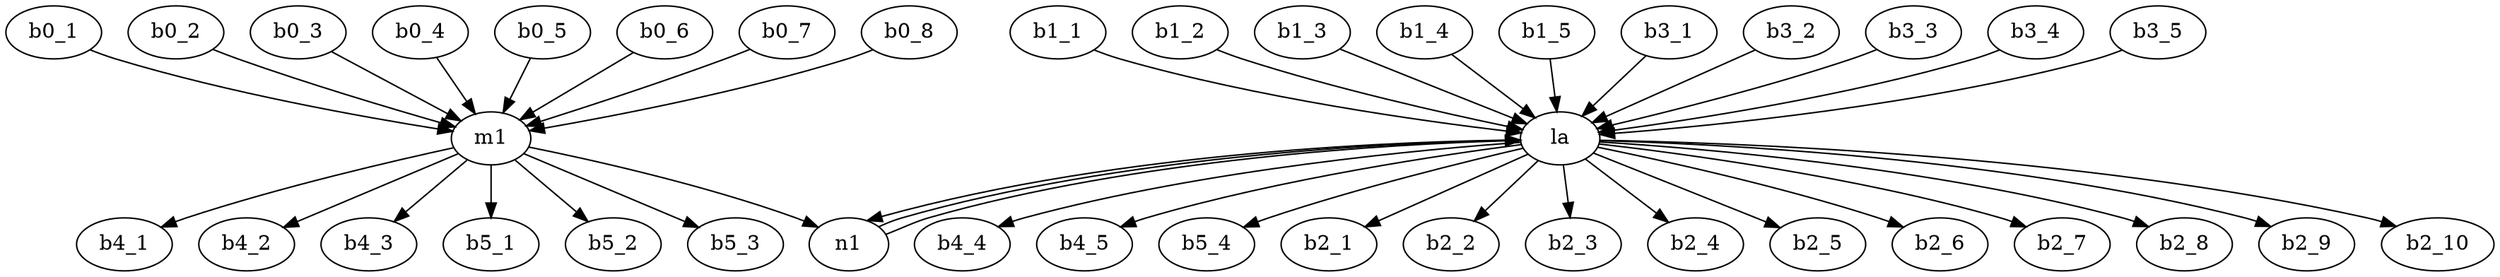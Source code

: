 digraph "" {
	la -> n1	[key=0,
		connection_id=c3,
		connection_ref="{'name': 'c3', 'ID': 'c3', 'entity': 'CHANNEL', 'params': {'data': {'channelWidth': 100, 'connectionSpacing': 1000}}, 'source': {'_\
component': 'la', '_port': '1'}, 'sinks': [{'_component': 'n1', '_port': {'x': 0, 'y': 0, 'layer': 'FLOW', 'label': '1'}}], 'layer': {'_\
id': '0', 'name': 'FLOW_0', 'layertype': 'FLOW', 'group': '0', 'params': {'data': {}}}, '_paths': []}",
		sink_port="{'_component': 'n1', '_port': {'x': 0, 'y': 0, 'layer': 'FLOW', 'label': '1'}}",
		source_port="{'_component': 'la', '_port': '1'}"];
	la -> b4_4	[key=0,
		connection_id=cca,
		connection_ref="{'name': 'cca', 'ID': 'cca', 'entity': 'CHANNEL', 'params': {'data': {'channelWidth': 50, 'connectionSpacing': 1000}}, 'source': {'_\
component': 'la', '_port': '24'}, 'sinks': [{'_component': 'b4_4', '_port': {'x': 100, 'y': 100, 'layer': 'FLOW', 'label': '1'}}], '\
layer': {'_id': '1', 'name': 'FLOW_0', 'layertype': 'CONTROL', 'group': '0', 'params': {'data': {}}}, '_paths': []}",
		sink_port="{'_component': 'b4_4', '_port': {'x': 100, 'y': 100, 'layer': 'FLOW', 'label': '1'}}",
		source_port="{'_component': 'la', '_port': '24'}"];
	la -> b4_5	[key=0,
		connection_id=ccb,
		connection_ref="{'name': 'ccb', 'ID': 'ccb', 'entity': 'CHANNEL', 'params': {'data': {'channelWidth': 50, 'connectionSpacing': 1000}}, 'source': {'_\
component': 'la', '_port': '25'}, 'sinks': [{'_component': 'b4_5', '_port': {'x': 100, 'y': 100, 'layer': 'FLOW', 'label': '1'}}], '\
layer': {'_id': '1', 'name': 'FLOW_0', 'layertype': 'CONTROL', 'group': '0', 'params': {'data': {}}}, '_paths': []}",
		sink_port="{'_component': 'b4_5', '_port': {'x': 100, 'y': 100, 'layer': 'FLOW', 'label': '1'}}",
		source_port="{'_component': 'la', '_port': '25'}"];
	la -> b5_4	[key=0,
		connection_id=ccc,
		connection_ref="{'name': 'ccc', 'ID': 'ccc', 'entity': 'CHANNEL', 'params': {'data': {'channelWidth': 50, 'connectionSpacing': 1000}}, 'source': {'_\
component': 'la', '_port': '26'}, 'sinks': [{'_component': 'b5_4', '_port': {'x': 100, 'y': 100, 'layer': 'FLOW', 'label': '1'}}], '\
layer': {'_id': '1', 'name': 'FLOW_0', 'layertype': 'CONTROL', 'group': '0', 'params': {'data': {}}}, '_paths': []}",
		sink_port="{'_component': 'b5_4', '_port': {'x': 100, 'y': 100, 'layer': 'FLOW', 'label': '1'}}",
		source_port="{'_component': 'la', '_port': '26'}"];
	la -> b2_1	[key=0,
		connection_id=cc6,
		connection_ref="{'name': 'cc6', 'ID': 'cc6', 'entity': 'CHANNEL', 'params': {'data': {'channelWidth': 50, 'connectionSpacing': 1000}}, 'source': {'_\
component': 'la', '_port': '9'}, 'sinks': [{'_component': 'b2_1', '_port': {'x': 100, 'y': 100, 'layer': 'FLOW', 'label': '1'}}], '\
layer': {'_id': '1', 'name': 'FLOW_0', 'layertype': 'CONTROL', 'group': '0', 'params': {'data': {}}}, '_paths': []}",
		sink_port="{'_component': 'b2_1', '_port': {'x': 100, 'y': 100, 'layer': 'FLOW', 'label': '1'}}",
		source_port="{'_component': 'la', '_port': '9'}"];
	la -> b2_2	[key=0,
		connection_id=cc7,
		connection_ref="{'name': 'cc7', 'ID': 'cc7', 'entity': 'CHANNEL', 'params': {'data': {'channelWidth': 50, 'connectionSpacing': 1000}}, 'source': {'_\
component': 'la', '_port': '10'}, 'sinks': [{'_component': 'b2_2', '_port': {'x': 100, 'y': 100, 'layer': 'FLOW', 'label': '1'}}], '\
layer': {'_id': '1', 'name': 'FLOW_0', 'layertype': 'CONTROL', 'group': '0', 'params': {'data': {}}}, '_paths': []}",
		sink_port="{'_component': 'b2_2', '_port': {'x': 100, 'y': 100, 'layer': 'FLOW', 'label': '1'}}",
		source_port="{'_component': 'la', '_port': '10'}"];
	la -> b2_3	[key=0,
		connection_id=cc8,
		connection_ref="{'name': 'cc8', 'ID': 'cc8', 'entity': 'CHANNEL', 'params': {'data': {'channelWidth': 50, 'connectionSpacing': 1000}}, 'source': {'_\
component': 'la', '_port': '11'}, 'sinks': [{'_component': 'b2_3', '_port': {'x': 100, 'y': 100, 'layer': 'FLOW', 'label': '1'}}], '\
layer': {'_id': '1', 'name': 'FLOW_0', 'layertype': 'CONTROL', 'group': '0', 'params': {'data': {}}}, '_paths': []}",
		sink_port="{'_component': 'b2_3', '_port': {'x': 100, 'y': 100, 'layer': 'FLOW', 'label': '1'}}",
		source_port="{'_component': 'la', '_port': '11'}"];
	la -> b2_4	[key=0,
		connection_id=cc9,
		connection_ref="{'name': 'cc9', 'ID': 'cc9', 'entity': 'CHANNEL', 'params': {'data': {'channelWidth': 50, 'connectionSpacing': 1000}}, 'source': {'_\
component': 'la', '_port': '12'}, 'sinks': [{'_component': 'b2_4', '_port': {'x': 100, 'y': 100, 'layer': 'FLOW', 'label': '1'}}], '\
layer': {'_id': '1', 'name': 'FLOW_0', 'layertype': 'CONTROL', 'group': '0', 'params': {'data': {}}}, '_paths': []}",
		sink_port="{'_component': 'b2_4', '_port': {'x': 100, 'y': 100, 'layer': 'FLOW', 'label': '1'}}",
		source_port="{'_component': 'la', '_port': '12'}"];
	la -> b2_5	[key=0,
		connection_id=cc10,
		connection_ref="{'name': 'cc10', 'ID': 'cc10', 'entity': 'CHANNEL', 'params': {'data': {'channelWidth': 50, 'connectionSpacing': 1000}}, 'source': {'_\
component': 'la', '_port': '13'}, 'sinks': [{'_component': 'b2_5', '_port': {'x': 100, 'y': 100, 'layer': 'FLOW', 'label': '1'}}], '\
layer': {'_id': '1', 'name': 'FLOW_0', 'layertype': 'CONTROL', 'group': '0', 'params': {'data': {}}}, '_paths': []}",
		sink_port="{'_component': 'b2_5', '_port': {'x': 100, 'y': 100, 'layer': 'FLOW', 'label': '1'}}",
		source_port="{'_component': 'la', '_port': '13'}"];
	la -> b2_6	[key=0,
		connection_id=cc11,
		connection_ref="{'name': 'cc11', 'ID': 'cc11', 'entity': 'CHANNEL', 'params': {'data': {'channelWidth': 50, 'connectionSpacing': 1000}}, 'source': {'_\
component': 'la', '_port': '14'}, 'sinks': [{'_component': 'b2_6', '_port': {'x': 100, 'y': 100, 'layer': 'FLOW', 'label': '1'}}], '\
layer': {'_id': '1', 'name': 'FLOW_0', 'layertype': 'CONTROL', 'group': '0', 'params': {'data': {}}}, '_paths': []}",
		sink_port="{'_component': 'b2_6', '_port': {'x': 100, 'y': 100, 'layer': 'FLOW', 'label': '1'}}",
		source_port="{'_component': 'la', '_port': '14'}"];
	la -> b2_7	[key=0,
		connection_id=cc12,
		connection_ref="{'name': 'cc12', 'ID': 'cc12', 'entity': 'CHANNEL', 'params': {'data': {'channelWidth': 50, 'connectionSpacing': 1000}}, 'source': {'_\
component': 'la', '_port': '15'}, 'sinks': [{'_component': 'b2_7', '_port': {'x': 100, 'y': 100, 'layer': 'FLOW', 'label': '1'}}], '\
layer': {'_id': '1', 'name': 'FLOW_0', 'layertype': 'CONTROL', 'group': '0', 'params': {'data': {}}}, '_paths': []}",
		sink_port="{'_component': 'b2_7', '_port': {'x': 100, 'y': 100, 'layer': 'FLOW', 'label': '1'}}",
		source_port="{'_component': 'la', '_port': '15'}"];
	la -> b2_8	[key=0,
		connection_id=cc13,
		connection_ref="{'name': 'cc13', 'ID': 'cc13', 'entity': 'CHANNEL', 'params': {'data': {'channelWidth': 50, 'connectionSpacing': 1000}}, 'source': {'_\
component': 'la', '_port': '16'}, 'sinks': [{'_component': 'b2_8', '_port': {'x': 100, 'y': 100, 'layer': 'FLOW', 'label': '1'}}], '\
layer': {'_id': '1', 'name': 'FLOW_0', 'layertype': 'CONTROL', 'group': '0', 'params': {'data': {}}}, '_paths': []}",
		sink_port="{'_component': 'b2_8', '_port': {'x': 100, 'y': 100, 'layer': 'FLOW', 'label': '1'}}",
		source_port="{'_component': 'la', '_port': '16'}"];
	la -> b2_9	[key=0,
		connection_id=cc14,
		connection_ref="{'name': 'cc14', 'ID': 'cc14', 'entity': 'CHANNEL', 'params': {'data': {'channelWidth': 50, 'connectionSpacing': 1000}}, 'source': {'_\
component': 'la', '_port': '17'}, 'sinks': [{'_component': 'b2_9', '_port': {'x': 100, 'y': 100, 'layer': 'FLOW', 'label': '1'}}], '\
layer': {'_id': '1', 'name': 'FLOW_0', 'layertype': 'CONTROL', 'group': '0', 'params': {'data': {}}}, '_paths': []}",
		sink_port="{'_component': 'b2_9', '_port': {'x': 100, 'y': 100, 'layer': 'FLOW', 'label': '1'}}",
		source_port="{'_component': 'la', '_port': '17'}"];
	la -> b2_10	[key=0,
		connection_id=cc15,
		connection_ref="{'name': 'cc15', 'ID': 'cc15', 'entity': 'CHANNEL', 'params': {'data': {'channelWidth': 50, 'connectionSpacing': 1000}}, 'source': {'_\
component': 'la', '_port': '18'}, 'sinks': [{'_component': 'b2_10', '_port': {'x': 100, 'y': 100, 'layer': 'FLOW', 'label': '1'}}], '\
layer': {'_id': '1', 'name': 'FLOW_0', 'layertype': 'CONTROL', 'group': '0', 'params': {'data': {}}}, '_paths': []}",
		sink_port="{'_component': 'b2_10', '_port': {'x': 100, 'y': 100, 'layer': 'FLOW', 'label': '1'}}",
		source_port="{'_component': 'la', '_port': '18'}"];
	b0_1 -> m1	[key=0,
		connection_id=c4,
		connection_ref="{'name': 'c4', 'ID': 'c4', 'entity': 'CHANNEL', 'params': {'data': {'channelWidth': 100, 'connectionSpacing': 1000}}, 'source': {'_\
component': 'b0_1', '_port': {'x': 100, 'y': 100, 'layer': 'FLOW', 'label': '1'}}, 'sinks': [{'_component': 'm1', '_port': '1'}], '\
layer': {'_id': '0', 'name': 'FLOW_0', 'layertype': 'FLOW', 'group': '0', 'params': {'data': {}}}, '_paths': []}",
		sink_port="{'_component': 'm1', '_port': '1'}",
		source_port="{'_component': 'b0_1', '_port': {'x': 100, 'y': 100, 'layer': 'FLOW', 'label': '1'}}"];
	b0_2 -> m1	[key=0,
		connection_id=c5,
		connection_ref="{'name': 'c5', 'ID': 'c5', 'entity': 'CHANNEL', 'params': {'data': {'channelWidth': 100, 'connectionSpacing': 1000}}, 'source': {'_\
component': 'b0_2', '_port': {'x': 100, 'y': 100, 'layer': 'FLOW', 'label': '1'}}, 'sinks': [{'_component': 'm1', '_port': '2'}], '\
layer': {'_id': '0', 'name': 'FLOW_0', 'layertype': 'FLOW', 'group': '0', 'params': {'data': {}}}, '_paths': []}",
		sink_port="{'_component': 'm1', '_port': '2'}",
		source_port="{'_component': 'b0_2', '_port': {'x': 100, 'y': 100, 'layer': 'FLOW', 'label': '1'}}"];
	b0_3 -> m1	[key=0,
		connection_id=c6,
		connection_ref="{'name': 'c6', 'ID': 'c6', 'entity': 'CHANNEL', 'params': {'data': {'channelWidth': 100, 'connectionSpacing': 1000}}, 'source': {'_\
component': 'b0_3', '_port': {'x': 100, 'y': 100, 'layer': 'FLOW', 'label': '1'}}, 'sinks': [{'_component': 'm1', '_port': '3'}], '\
layer': {'_id': '0', 'name': 'FLOW_0', 'layertype': 'FLOW', 'group': '0', 'params': {'data': {}}}, '_paths': []}",
		sink_port="{'_component': 'm1', '_port': '3'}",
		source_port="{'_component': 'b0_3', '_port': {'x': 100, 'y': 100, 'layer': 'FLOW', 'label': '1'}}"];
	b0_4 -> m1	[key=0,
		connection_id=c7,
		connection_ref="{'name': 'c7', 'ID': 'c7', 'entity': 'CHANNEL', 'params': {'data': {'channelWidth': 100, 'connectionSpacing': 1000}}, 'source': {'_\
component': 'b0_4', '_port': {'x': 100, 'y': 100, 'layer': 'FLOW', 'label': '1'}}, 'sinks': [{'_component': 'm1', '_port': '4'}], '\
layer': {'_id': '0', 'name': 'FLOW_0', 'layertype': 'FLOW', 'group': '0', 'params': {'data': {}}}, '_paths': []}",
		sink_port="{'_component': 'm1', '_port': '4'}",
		source_port="{'_component': 'b0_4', '_port': {'x': 100, 'y': 100, 'layer': 'FLOW', 'label': '1'}}"];
	b0_5 -> m1	[key=0,
		connection_id=c8,
		connection_ref="{'name': 'c8', 'ID': 'c8', 'entity': 'CHANNEL', 'params': {'data': {'channelWidth': 100, 'connectionSpacing': 1000}}, 'source': {'_\
component': 'b0_5', '_port': {'x': 100, 'y': 100, 'layer': 'FLOW', 'label': '1'}}, 'sinks': [{'_component': 'm1', '_port': '5'}], '\
layer': {'_id': '0', 'name': 'FLOW_0', 'layertype': 'FLOW', 'group': '0', 'params': {'data': {}}}, '_paths': []}",
		sink_port="{'_component': 'm1', '_port': '5'}",
		source_port="{'_component': 'b0_5', '_port': {'x': 100, 'y': 100, 'layer': 'FLOW', 'label': '1'}}"];
	b0_6 -> m1	[key=0,
		connection_id=c9,
		connection_ref="{'name': 'c9', 'ID': 'c9', 'entity': 'CHANNEL', 'params': {'data': {'channelWidth': 100, 'connectionSpacing': 1000}}, 'source': {'_\
component': 'b0_6', '_port': {'x': 100, 'y': 100, 'layer': 'FLOW', 'label': '1'}}, 'sinks': [{'_component': 'm1', '_port': '6'}], '\
layer': {'_id': '0', 'name': 'FLOW_0', 'layertype': 'FLOW', 'group': '0', 'params': {'data': {}}}, '_paths': []}",
		sink_port="{'_component': 'm1', '_port': '6'}",
		source_port="{'_component': 'b0_6', '_port': {'x': 100, 'y': 100, 'layer': 'FLOW', 'label': '1'}}"];
	b0_7 -> m1	[key=0,
		connection_id=c10,
		connection_ref="{'name': 'c10', 'ID': 'c10', 'entity': 'CHANNEL', 'params': {'data': {'channelWidth': 100, 'connectionSpacing': 1000}}, 'source': {'_\
component': 'b0_7', '_port': {'x': 100, 'y': 100, 'layer': 'FLOW', 'label': '1'}}, 'sinks': [{'_component': 'm1', '_port': '7'}], '\
layer': {'_id': '0', 'name': 'FLOW_0', 'layertype': 'FLOW', 'group': '0', 'params': {'data': {}}}, '_paths': []}",
		sink_port="{'_component': 'm1', '_port': '7'}",
		source_port="{'_component': 'b0_7', '_port': {'x': 100, 'y': 100, 'layer': 'FLOW', 'label': '1'}}"];
	b0_8 -> m1	[key=0,
		connection_id=c11,
		connection_ref="{'name': 'c11', 'ID': 'c11', 'entity': 'CHANNEL', 'params': {'data': {'channelWidth': 100, 'connectionSpacing': 1000}}, 'source': {'_\
component': 'b0_8', '_port': {'x': 100, 'y': 100, 'layer': 'FLOW', 'label': '1'}}, 'sinks': [{'_component': 'm1', '_port': '8'}], '\
layer': {'_id': '0', 'name': 'FLOW_0', 'layertype': 'FLOW', 'group': '0', 'params': {'data': {}}}, '_paths': []}",
		sink_port="{'_component': 'm1', '_port': '8'}",
		source_port="{'_component': 'b0_8', '_port': {'x': 100, 'y': 100, 'layer': 'FLOW', 'label': '1'}}"];
	m1 -> n1	[key=0,
		connection_id=c0,
		connection_ref="{'name': 'c0', 'ID': 'c0', 'entity': 'CHANNEL', 'params': {'data': {'channelWidth': 100, 'connectionSpacing': 1000}}, 'source': {'_\
component': 'm1', '_port': '9'}, 'sinks': [{'_component': 'n1', '_port': {'x': 0, 'y': 0, 'layer': 'FLOW', 'label': '1'}}], 'layer': {'_\
id': '0', 'name': 'FLOW_0', 'layertype': 'FLOW', 'group': '0', 'params': {'data': {}}}, '_paths': []}",
		sink_port="{'_component': 'n1', '_port': {'x': 0, 'y': 0, 'layer': 'FLOW', 'label': '1'}}",
		source_port="{'_component': 'm1', '_port': '9'}"];
	m1 -> b4_1	[key=0,
		connection_id=cc21,
		connection_ref="{'name': 'cc21', 'ID': 'cc21', 'entity': 'CHANNEL', 'params': {'data': {'channelWidth': 50, 'connectionSpacing': 1000}}, 'source': {'_\
component': 'm1', '_port': '10'}, 'sinks': [{'_component': 'b4_1', '_port': {'x': 100, 'y': 100, 'layer': 'FLOW', 'label': '1'}}], '\
layer': {'_id': '1', 'name': 'FLOW_0', 'layertype': 'CONTROL', 'group': '0', 'params': {'data': {}}}, '_paths': []}",
		sink_port="{'_component': 'b4_1', '_port': {'x': 100, 'y': 100, 'layer': 'FLOW', 'label': '1'}}",
		source_port="{'_component': 'm1', '_port': '10'}"];
	m1 -> b4_2	[key=0,
		connection_id=cc23,
		connection_ref="{'name': 'cc23', 'ID': 'cc23', 'entity': 'CHANNEL', 'params': {'data': {'channelWidth': 50, 'connectionSpacing': 1000}}, 'source': {'_\
component': 'm1', '_port': '12'}, 'sinks': [{'_component': 'b4_2', '_port': {'x': 100, 'y': 100, 'layer': 'FLOW', 'label': '1'}}], '\
layer': {'_id': '1', 'name': 'FLOW_0', 'layertype': 'CONTROL', 'group': '0', 'params': {'data': {}}}, '_paths': []}",
		sink_port="{'_component': 'b4_2', '_port': {'x': 100, 'y': 100, 'layer': 'FLOW', 'label': '1'}}",
		source_port="{'_component': 'm1', '_port': '12'}"];
	m1 -> b4_3	[key=0,
		connection_id=cc25,
		connection_ref="{'name': 'cc25', 'ID': 'cc25', 'entity': 'CHANNEL', 'params': {'data': {'channelWidth': 50, 'connectionSpacing': 1000}}, 'source': {'_\
component': 'm1', '_port': '14'}, 'sinks': [{'_component': 'b4_3', '_port': {'x': 100, 'y': 100, 'layer': 'FLOW', 'label': '1'}}], '\
layer': {'_id': '1', 'name': 'FLOW_0', 'layertype': 'CONTROL', 'group': '0', 'params': {'data': {}}}, '_paths': []}",
		sink_port="{'_component': 'b4_3', '_port': {'x': 100, 'y': 100, 'layer': 'FLOW', 'label': '1'}}",
		source_port="{'_component': 'm1', '_port': '14'}"];
	m1 -> b5_1	[key=0,
		connection_id=cc22,
		connection_ref="{'name': 'cc22', 'ID': 'cc22', 'entity': 'CHANNEL', 'params': {'data': {'channelWidth': 50, 'connectionSpacing': 1000}}, 'source': {'_\
component': 'm1', '_port': '11'}, 'sinks': [{'_component': 'b5_1', '_port': {'x': 100, 'y': 100, 'layer': 'FLOW', 'label': '1'}}], '\
layer': {'_id': '1', 'name': 'FLOW_0', 'layertype': 'CONTROL', 'group': '0', 'params': {'data': {}}}, '_paths': []}",
		sink_port="{'_component': 'b5_1', '_port': {'x': 100, 'y': 100, 'layer': 'FLOW', 'label': '1'}}",
		source_port="{'_component': 'm1', '_port': '11'}"];
	m1 -> b5_2	[key=0,
		connection_id=cc24,
		connection_ref="{'name': 'cc24', 'ID': 'cc24', 'entity': 'CHANNEL', 'params': {'data': {'channelWidth': 50, 'connectionSpacing': 1000}}, 'source': {'_\
component': 'm1', '_port': '13'}, 'sinks': [{'_component': 'b5_2', '_port': {'x': 100, 'y': 100, 'layer': 'FLOW', 'label': '1'}}], '\
layer': {'_id': '1', 'name': 'FLOW_0', 'layertype': 'CONTROL', 'group': '0', 'params': {'data': {}}}, '_paths': []}",
		sink_port="{'_component': 'b5_2', '_port': {'x': 100, 'y': 100, 'layer': 'FLOW', 'label': '1'}}",
		source_port="{'_component': 'm1', '_port': '13'}"];
	m1 -> b5_3	[key=0,
		connection_id=cc26,
		connection_ref="{'name': 'cc26', 'ID': 'cc26', 'entity': 'CHANNEL', 'params': {'data': {'channelWidth': 50, 'connectionSpacing': 1000}}, 'source': {'_\
component': 'm1', '_port': '15'}, 'sinks': [{'_component': 'b5_3', '_port': {'x': 100, 'y': 100, 'layer': 'FLOW', 'label': '1'}}], '\
layer': {'_id': '1', 'name': 'FLOW_0', 'layertype': 'CONTROL', 'group': '0', 'params': {'data': {}}}, '_paths': []}",
		sink_port="{'_component': 'b5_3', '_port': {'x': 100, 'y': 100, 'layer': 'FLOW', 'label': '1'}}",
		source_port="{'_component': 'm1', '_port': '15'}"];
	n1 -> la	[key=0,
		connection_id=c1,
		connection_ref="{'name': 'c1', 'ID': 'c1', 'entity': 'CHANNEL', 'params': {'data': {'channelWidth': 100, 'connectionSpacing': 1000}}, 'source': {'_\
component': 'n1', '_port': {'x': 0, 'y': 0, 'layer': 'FLOW', 'label': '1'}}, 'sinks': [{'_component': 'la', '_port': '3'}], 'layer': {'_\
id': '0', 'name': 'FLOW_0', 'layertype': 'FLOW', 'group': '0', 'params': {'data': {}}}, '_paths': []}",
		sink_port="{'_component': 'la', '_port': '3'}",
		source_port="{'_component': 'n1', '_port': {'x': 0, 'y': 0, 'layer': 'FLOW', 'label': '1'}}"];
	n1 -> la	[key=1,
		connection_id=c2,
		connection_ref="{'name': 'c2', 'ID': 'c2', 'entity': 'CHANNEL', 'params': {'data': {'channelWidth': 100, 'connectionSpacing': 1000}}, 'source': {'_\
component': 'n1', '_port': {'x': 0, 'y': 0, 'layer': 'FLOW', 'label': '1'}}, 'sinks': [{'_component': 'la', '_port': '2'}], 'layer': {'_\
id': '0', 'name': 'FLOW_0', 'layertype': 'FLOW', 'group': '0', 'params': {'data': {}}}, '_paths': []}",
		sink_port="{'_component': 'la', '_port': '2'}",
		source_port="{'_component': 'n1', '_port': {'x': 0, 'y': 0, 'layer': 'FLOW', 'label': '1'}}"];
	b1_1 -> la	[key=0,
		connection_id=cc1,
		connection_ref="{'name': 'cc1', 'ID': 'cc1', 'entity': 'CHANNEL', 'params': {'data': {'channelWidth': 50, 'connectionSpacing': 1000}}, 'source': {'_\
component': 'b1_1', '_port': {'x': 100, 'y': 100, 'layer': 'FLOW', 'label': '1'}}, 'sinks': [{'_component': 'la', '_port': '4'}], '\
layer': {'_id': '1', 'name': 'FLOW_0', 'layertype': 'CONTROL', 'group': '0', 'params': {'data': {}}}, '_paths': []}",
		sink_port="{'_component': 'la', '_port': '4'}",
		source_port="{'_component': 'b1_1', '_port': {'x': 100, 'y': 100, 'layer': 'FLOW', 'label': '1'}}"];
	b1_2 -> la	[key=0,
		connection_id=cc2,
		connection_ref="{'name': 'cc2', 'ID': 'cc2', 'entity': 'CHANNEL', 'params': {'data': {'channelWidth': 50, 'connectionSpacing': 1000}}, 'source': {'_\
component': 'b1_2', '_port': {'x': 100, 'y': 100, 'layer': 'FLOW', 'label': '1'}}, 'sinks': [{'_component': 'la', '_port': '5'}], '\
layer': {'_id': '1', 'name': 'FLOW_0', 'layertype': 'CONTROL', 'group': '0', 'params': {'data': {}}}, '_paths': []}",
		sink_port="{'_component': 'la', '_port': '5'}",
		source_port="{'_component': 'b1_2', '_port': {'x': 100, 'y': 100, 'layer': 'FLOW', 'label': '1'}}"];
	b1_3 -> la	[key=0,
		connection_id=cc3,
		connection_ref="{'name': 'cc3', 'ID': 'cc3', 'entity': 'CHANNEL', 'params': {'data': {'channelWidth': 50, 'connectionSpacing': 1000}}, 'source': {'_\
component': 'b1_3', '_port': {'x': 100, 'y': 100, 'layer': 'FLOW', 'label': '1'}}, 'sinks': [{'_component': 'la', '_port': '6'}], '\
layer': {'_id': '1', 'name': 'FLOW_0', 'layertype': 'CONTROL', 'group': '0', 'params': {'data': {}}}, '_paths': []}",
		sink_port="{'_component': 'la', '_port': '6'}",
		source_port="{'_component': 'b1_3', '_port': {'x': 100, 'y': 100, 'layer': 'FLOW', 'label': '1'}}"];
	b1_4 -> la	[key=0,
		connection_id=cc4,
		connection_ref="{'name': 'cc4', 'ID': 'cc4', 'entity': 'CHANNEL', 'params': {'data': {'channelWidth': 50, 'connectionSpacing': 1000}}, 'source': {'_\
component': 'b1_4', '_port': {'x': 100, 'y': 100, 'layer': 'FLOW', 'label': '1'}}, 'sinks': [{'_component': 'la', '_port': '7'}], '\
layer': {'_id': '1', 'name': 'FLOW_0', 'layertype': 'CONTROL', 'group': '0', 'params': {'data': {}}}, '_paths': []}",
		sink_port="{'_component': 'la', '_port': '7'}",
		source_port="{'_component': 'b1_4', '_port': {'x': 100, 'y': 100, 'layer': 'FLOW', 'label': '1'}}"];
	b1_5 -> la	[key=0,
		connection_id=cc5,
		connection_ref="{'name': 'cc5', 'ID': 'cc5', 'entity': 'CHANNEL', 'params': {'data': {'channelWidth': 50, 'connectionSpacing': 1000}}, 'source': {'_\
component': 'b1_5', '_port': {'x': 100, 'y': 100, 'layer': 'FLOW', 'label': '1'}}, 'sinks': [{'_component': 'la', '_port': '8'}], '\
layer': {'_id': '1', 'name': 'FLOW_0', 'layertype': 'CONTROL', 'group': '0', 'params': {'data': {}}}, '_paths': []}",
		sink_port="{'_component': 'la', '_port': '8'}",
		source_port="{'_component': 'b1_5', '_port': {'x': 100, 'y': 100, 'layer': 'FLOW', 'label': '1'}}"];
	b3_1 -> la	[key=0,
		connection_id=cc16,
		connection_ref="{'name': 'cc16', 'ID': 'cc16', 'entity': 'CHANNEL', 'params': {'data': {'channelWidth': 50, 'connectionSpacing': 1000}}, 'source': {'_\
component': 'b3_1', '_port': {'x': 100, 'y': 100, 'layer': 'FLOW', 'label': '1'}}, 'sinks': [{'_component': 'la', '_port': '19'}], '\
layer': {'_id': '1', 'name': 'FLOW_0', 'layertype': 'CONTROL', 'group': '0', 'params': {'data': {}}}, '_paths': []}",
		sink_port="{'_component': 'la', '_port': '19'}",
		source_port="{'_component': 'b3_1', '_port': {'x': 100, 'y': 100, 'layer': 'FLOW', 'label': '1'}}"];
	b3_2 -> la	[key=0,
		connection_id=cc17,
		connection_ref="{'name': 'cc17', 'ID': 'cc17', 'entity': 'CHANNEL', 'params': {'data': {'channelWidth': 50, 'connectionSpacing': 1000}}, 'source': {'_\
component': 'b3_2', '_port': {'x': 100, 'y': 100, 'layer': 'FLOW', 'label': '1'}}, 'sinks': [{'_component': 'la', '_port': '20'}], '\
layer': {'_id': '1', 'name': 'FLOW_0', 'layertype': 'CONTROL', 'group': '0', 'params': {'data': {}}}, '_paths': []}",
		sink_port="{'_component': 'la', '_port': '20'}",
		source_port="{'_component': 'b3_2', '_port': {'x': 100, 'y': 100, 'layer': 'FLOW', 'label': '1'}}"];
	b3_3 -> la	[key=0,
		connection_id=cc18,
		connection_ref="{'name': 'cc18', 'ID': 'cc18', 'entity': 'CHANNEL', 'params': {'data': {'channelWidth': 50, 'connectionSpacing': 1000}}, 'source': {'_\
component': 'b3_3', '_port': {'x': 100, 'y': 100, 'layer': 'FLOW', 'label': '1'}}, 'sinks': [{'_component': 'la', '_port': '21'}], '\
layer': {'_id': '1', 'name': 'FLOW_0', 'layertype': 'CONTROL', 'group': '0', 'params': {'data': {}}}, '_paths': []}",
		sink_port="{'_component': 'la', '_port': '21'}",
		source_port="{'_component': 'b3_3', '_port': {'x': 100, 'y': 100, 'layer': 'FLOW', 'label': '1'}}"];
	b3_4 -> la	[key=0,
		connection_id=cc19,
		connection_ref="{'name': 'cc19', 'ID': 'cc19', 'entity': 'CHANNEL', 'params': {'data': {'channelWidth': 50, 'connectionSpacing': 1000}}, 'source': {'_\
component': 'b3_4', '_port': {'x': 100, 'y': 100, 'layer': 'FLOW', 'label': '1'}}, 'sinks': [{'_component': 'la', '_port': '22'}], '\
layer': {'_id': '1', 'name': 'FLOW_0', 'layertype': 'CONTROL', 'group': '0', 'params': {'data': {}}}, '_paths': []}",
		sink_port="{'_component': 'la', '_port': '22'}",
		source_port="{'_component': 'b3_4', '_port': {'x': 100, 'y': 100, 'layer': 'FLOW', 'label': '1'}}"];
	b3_5 -> la	[key=0,
		connection_id=cc20,
		connection_ref="{'name': 'cc20', 'ID': 'cc20', 'entity': 'CHANNEL', 'params': {'data': {'channelWidth': 50, 'connectionSpacing': 1000}}, 'source': {'_\
component': 'b3_5', '_port': {'x': 100, 'y': 100, 'layer': 'FLOW', 'label': '1'}}, 'sinks': [{'_component': 'la', '_port': '23'}], '\
layer': {'_id': '1', 'name': 'FLOW_0', 'layertype': 'CONTROL', 'group': '0', 'params': {'data': {}}}, '_paths': []}",
		sink_port="{'_component': 'la', '_port': '23'}",
		source_port="{'_component': 'b3_5', '_port': {'x': 100, 'y': 100, 'layer': 'FLOW', 'label': '1'}}"];
}

